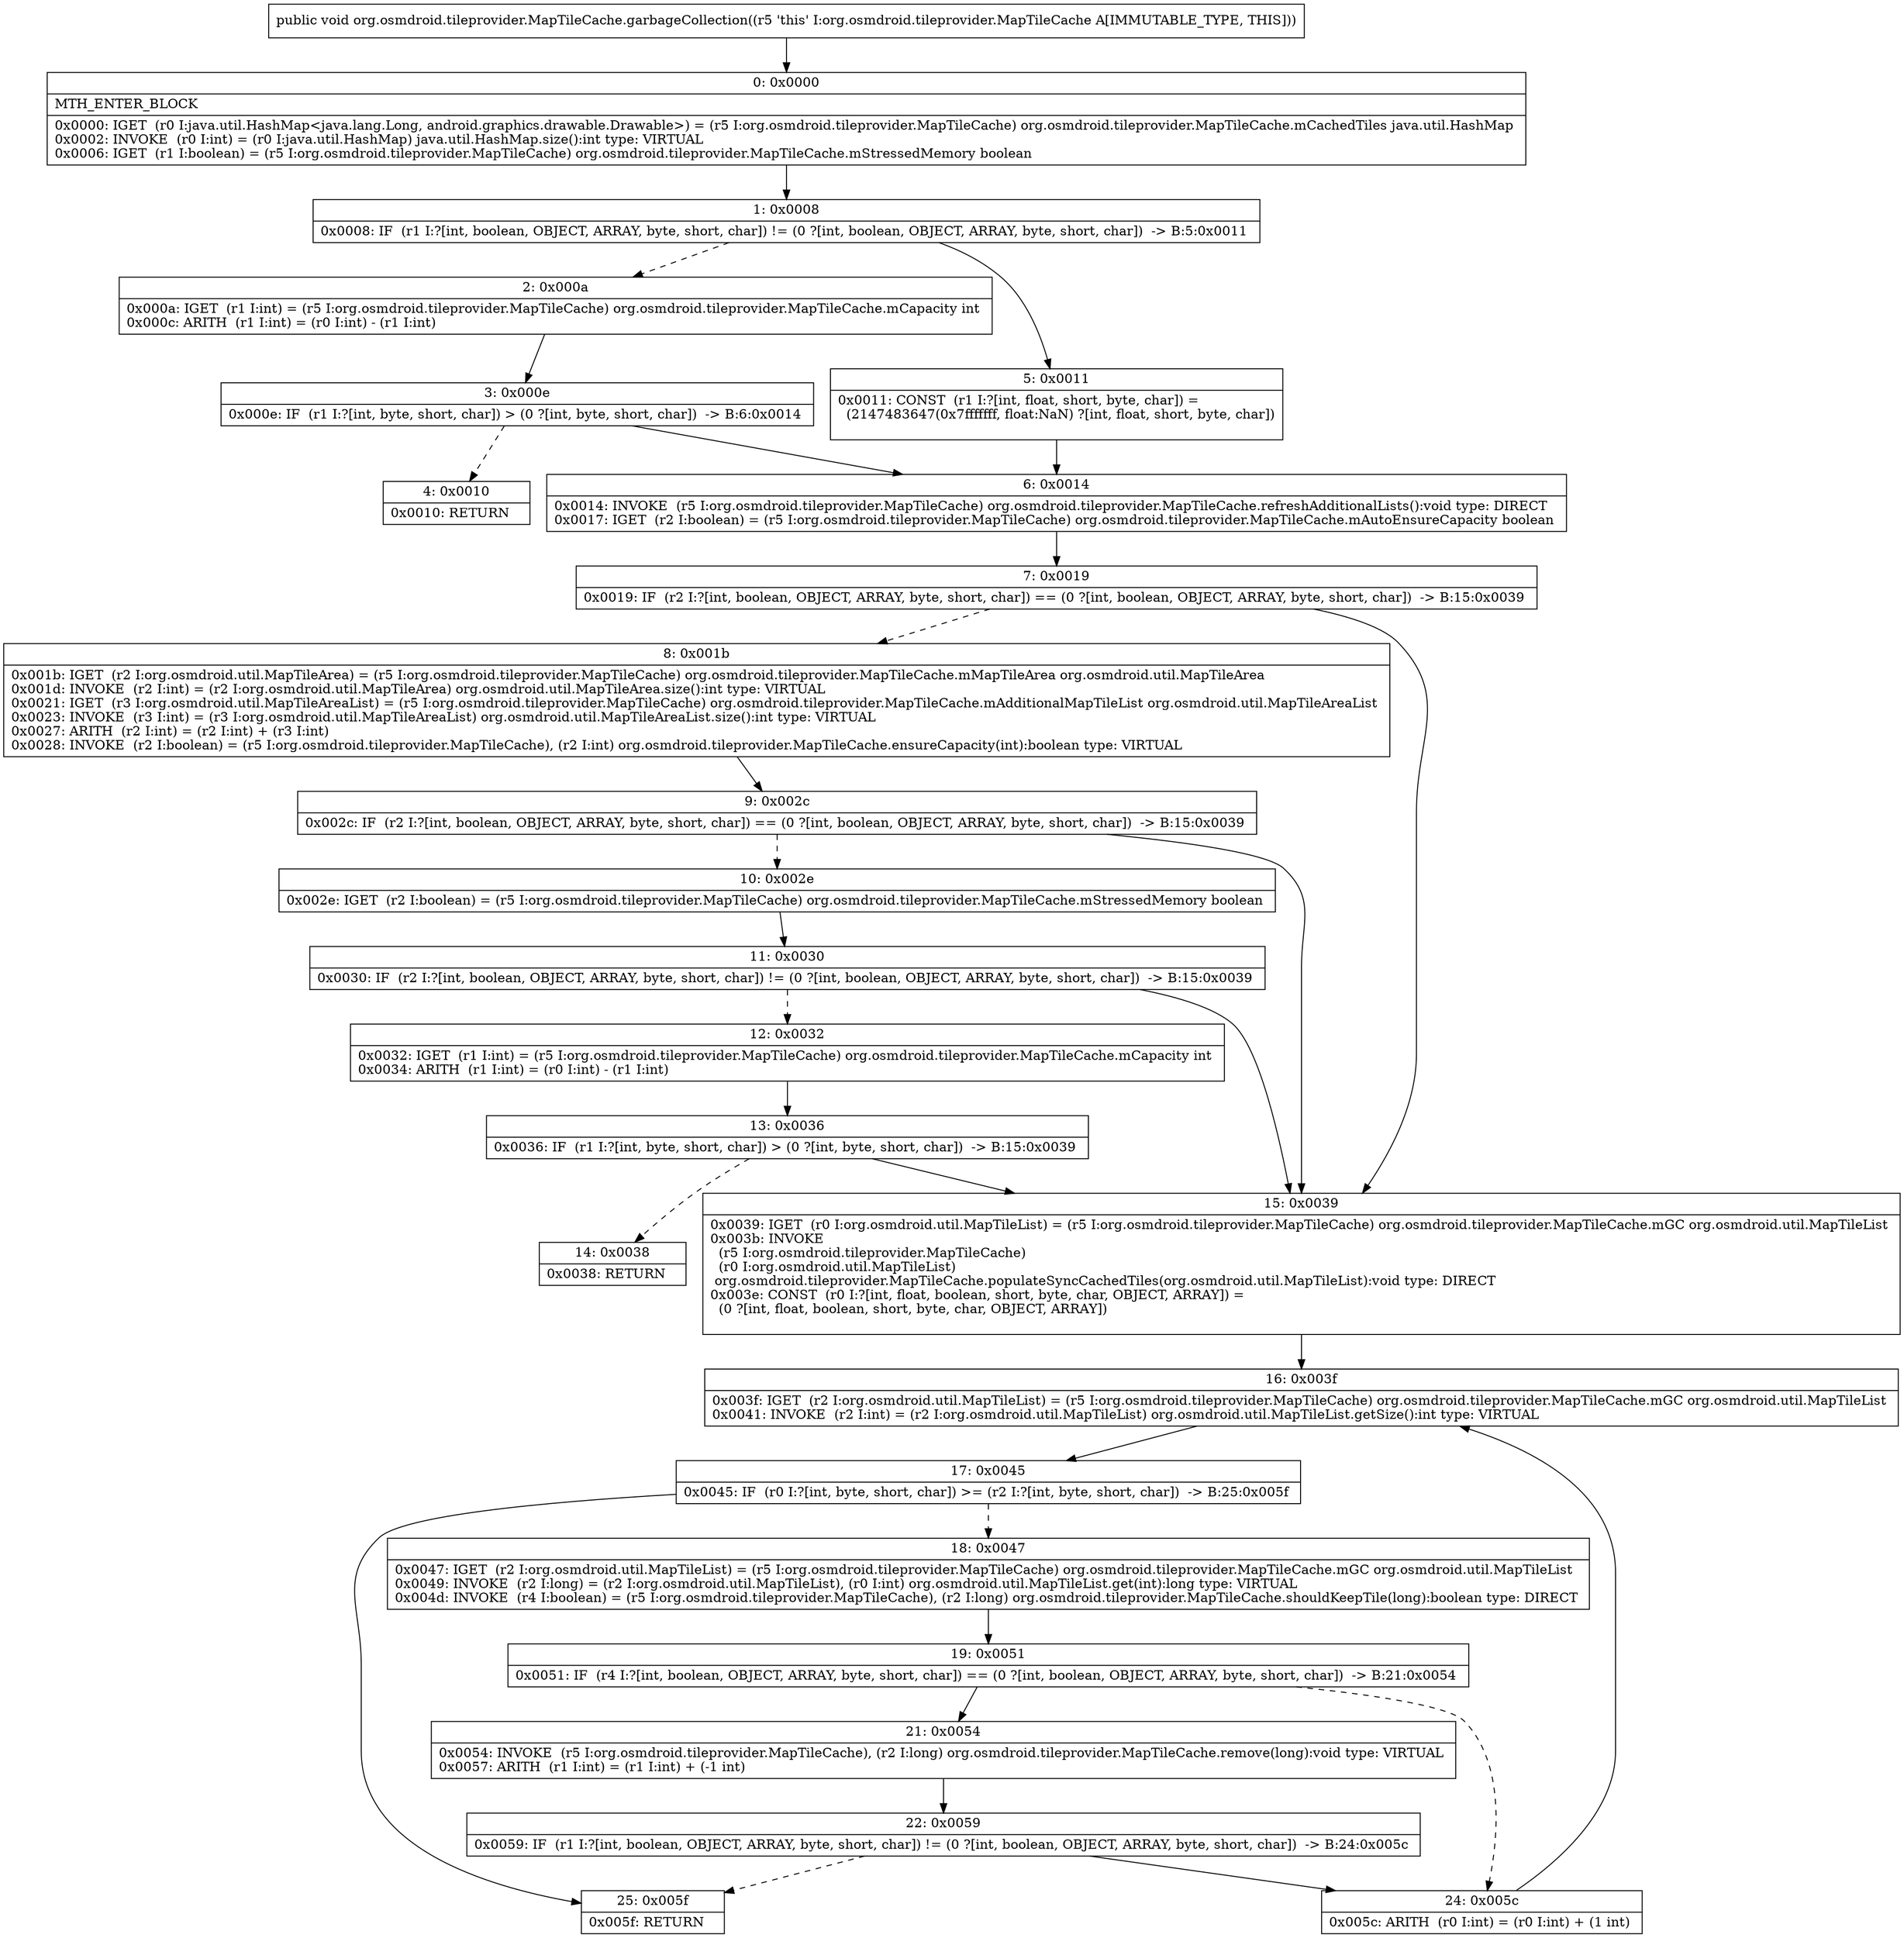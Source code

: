 digraph "CFG fororg.osmdroid.tileprovider.MapTileCache.garbageCollection()V" {
Node_0 [shape=record,label="{0\:\ 0x0000|MTH_ENTER_BLOCK\l|0x0000: IGET  (r0 I:java.util.HashMap\<java.lang.Long, android.graphics.drawable.Drawable\>) = (r5 I:org.osmdroid.tileprovider.MapTileCache) org.osmdroid.tileprovider.MapTileCache.mCachedTiles java.util.HashMap \l0x0002: INVOKE  (r0 I:int) = (r0 I:java.util.HashMap) java.util.HashMap.size():int type: VIRTUAL \l0x0006: IGET  (r1 I:boolean) = (r5 I:org.osmdroid.tileprovider.MapTileCache) org.osmdroid.tileprovider.MapTileCache.mStressedMemory boolean \l}"];
Node_1 [shape=record,label="{1\:\ 0x0008|0x0008: IF  (r1 I:?[int, boolean, OBJECT, ARRAY, byte, short, char]) != (0 ?[int, boolean, OBJECT, ARRAY, byte, short, char])  \-\> B:5:0x0011 \l}"];
Node_2 [shape=record,label="{2\:\ 0x000a|0x000a: IGET  (r1 I:int) = (r5 I:org.osmdroid.tileprovider.MapTileCache) org.osmdroid.tileprovider.MapTileCache.mCapacity int \l0x000c: ARITH  (r1 I:int) = (r0 I:int) \- (r1 I:int) \l}"];
Node_3 [shape=record,label="{3\:\ 0x000e|0x000e: IF  (r1 I:?[int, byte, short, char]) \> (0 ?[int, byte, short, char])  \-\> B:6:0x0014 \l}"];
Node_4 [shape=record,label="{4\:\ 0x0010|0x0010: RETURN   \l}"];
Node_5 [shape=record,label="{5\:\ 0x0011|0x0011: CONST  (r1 I:?[int, float, short, byte, char]) = \l  (2147483647(0x7fffffff, float:NaN) ?[int, float, short, byte, char])\l \l}"];
Node_6 [shape=record,label="{6\:\ 0x0014|0x0014: INVOKE  (r5 I:org.osmdroid.tileprovider.MapTileCache) org.osmdroid.tileprovider.MapTileCache.refreshAdditionalLists():void type: DIRECT \l0x0017: IGET  (r2 I:boolean) = (r5 I:org.osmdroid.tileprovider.MapTileCache) org.osmdroid.tileprovider.MapTileCache.mAutoEnsureCapacity boolean \l}"];
Node_7 [shape=record,label="{7\:\ 0x0019|0x0019: IF  (r2 I:?[int, boolean, OBJECT, ARRAY, byte, short, char]) == (0 ?[int, boolean, OBJECT, ARRAY, byte, short, char])  \-\> B:15:0x0039 \l}"];
Node_8 [shape=record,label="{8\:\ 0x001b|0x001b: IGET  (r2 I:org.osmdroid.util.MapTileArea) = (r5 I:org.osmdroid.tileprovider.MapTileCache) org.osmdroid.tileprovider.MapTileCache.mMapTileArea org.osmdroid.util.MapTileArea \l0x001d: INVOKE  (r2 I:int) = (r2 I:org.osmdroid.util.MapTileArea) org.osmdroid.util.MapTileArea.size():int type: VIRTUAL \l0x0021: IGET  (r3 I:org.osmdroid.util.MapTileAreaList) = (r5 I:org.osmdroid.tileprovider.MapTileCache) org.osmdroid.tileprovider.MapTileCache.mAdditionalMapTileList org.osmdroid.util.MapTileAreaList \l0x0023: INVOKE  (r3 I:int) = (r3 I:org.osmdroid.util.MapTileAreaList) org.osmdroid.util.MapTileAreaList.size():int type: VIRTUAL \l0x0027: ARITH  (r2 I:int) = (r2 I:int) + (r3 I:int) \l0x0028: INVOKE  (r2 I:boolean) = (r5 I:org.osmdroid.tileprovider.MapTileCache), (r2 I:int) org.osmdroid.tileprovider.MapTileCache.ensureCapacity(int):boolean type: VIRTUAL \l}"];
Node_9 [shape=record,label="{9\:\ 0x002c|0x002c: IF  (r2 I:?[int, boolean, OBJECT, ARRAY, byte, short, char]) == (0 ?[int, boolean, OBJECT, ARRAY, byte, short, char])  \-\> B:15:0x0039 \l}"];
Node_10 [shape=record,label="{10\:\ 0x002e|0x002e: IGET  (r2 I:boolean) = (r5 I:org.osmdroid.tileprovider.MapTileCache) org.osmdroid.tileprovider.MapTileCache.mStressedMemory boolean \l}"];
Node_11 [shape=record,label="{11\:\ 0x0030|0x0030: IF  (r2 I:?[int, boolean, OBJECT, ARRAY, byte, short, char]) != (0 ?[int, boolean, OBJECT, ARRAY, byte, short, char])  \-\> B:15:0x0039 \l}"];
Node_12 [shape=record,label="{12\:\ 0x0032|0x0032: IGET  (r1 I:int) = (r5 I:org.osmdroid.tileprovider.MapTileCache) org.osmdroid.tileprovider.MapTileCache.mCapacity int \l0x0034: ARITH  (r1 I:int) = (r0 I:int) \- (r1 I:int) \l}"];
Node_13 [shape=record,label="{13\:\ 0x0036|0x0036: IF  (r1 I:?[int, byte, short, char]) \> (0 ?[int, byte, short, char])  \-\> B:15:0x0039 \l}"];
Node_14 [shape=record,label="{14\:\ 0x0038|0x0038: RETURN   \l}"];
Node_15 [shape=record,label="{15\:\ 0x0039|0x0039: IGET  (r0 I:org.osmdroid.util.MapTileList) = (r5 I:org.osmdroid.tileprovider.MapTileCache) org.osmdroid.tileprovider.MapTileCache.mGC org.osmdroid.util.MapTileList \l0x003b: INVOKE  \l  (r5 I:org.osmdroid.tileprovider.MapTileCache)\l  (r0 I:org.osmdroid.util.MapTileList)\l org.osmdroid.tileprovider.MapTileCache.populateSyncCachedTiles(org.osmdroid.util.MapTileList):void type: DIRECT \l0x003e: CONST  (r0 I:?[int, float, boolean, short, byte, char, OBJECT, ARRAY]) = \l  (0 ?[int, float, boolean, short, byte, char, OBJECT, ARRAY])\l \l}"];
Node_16 [shape=record,label="{16\:\ 0x003f|0x003f: IGET  (r2 I:org.osmdroid.util.MapTileList) = (r5 I:org.osmdroid.tileprovider.MapTileCache) org.osmdroid.tileprovider.MapTileCache.mGC org.osmdroid.util.MapTileList \l0x0041: INVOKE  (r2 I:int) = (r2 I:org.osmdroid.util.MapTileList) org.osmdroid.util.MapTileList.getSize():int type: VIRTUAL \l}"];
Node_17 [shape=record,label="{17\:\ 0x0045|0x0045: IF  (r0 I:?[int, byte, short, char]) \>= (r2 I:?[int, byte, short, char])  \-\> B:25:0x005f \l}"];
Node_18 [shape=record,label="{18\:\ 0x0047|0x0047: IGET  (r2 I:org.osmdroid.util.MapTileList) = (r5 I:org.osmdroid.tileprovider.MapTileCache) org.osmdroid.tileprovider.MapTileCache.mGC org.osmdroid.util.MapTileList \l0x0049: INVOKE  (r2 I:long) = (r2 I:org.osmdroid.util.MapTileList), (r0 I:int) org.osmdroid.util.MapTileList.get(int):long type: VIRTUAL \l0x004d: INVOKE  (r4 I:boolean) = (r5 I:org.osmdroid.tileprovider.MapTileCache), (r2 I:long) org.osmdroid.tileprovider.MapTileCache.shouldKeepTile(long):boolean type: DIRECT \l}"];
Node_19 [shape=record,label="{19\:\ 0x0051|0x0051: IF  (r4 I:?[int, boolean, OBJECT, ARRAY, byte, short, char]) == (0 ?[int, boolean, OBJECT, ARRAY, byte, short, char])  \-\> B:21:0x0054 \l}"];
Node_21 [shape=record,label="{21\:\ 0x0054|0x0054: INVOKE  (r5 I:org.osmdroid.tileprovider.MapTileCache), (r2 I:long) org.osmdroid.tileprovider.MapTileCache.remove(long):void type: VIRTUAL \l0x0057: ARITH  (r1 I:int) = (r1 I:int) + (\-1 int) \l}"];
Node_22 [shape=record,label="{22\:\ 0x0059|0x0059: IF  (r1 I:?[int, boolean, OBJECT, ARRAY, byte, short, char]) != (0 ?[int, boolean, OBJECT, ARRAY, byte, short, char])  \-\> B:24:0x005c \l}"];
Node_24 [shape=record,label="{24\:\ 0x005c|0x005c: ARITH  (r0 I:int) = (r0 I:int) + (1 int) \l}"];
Node_25 [shape=record,label="{25\:\ 0x005f|0x005f: RETURN   \l}"];
MethodNode[shape=record,label="{public void org.osmdroid.tileprovider.MapTileCache.garbageCollection((r5 'this' I:org.osmdroid.tileprovider.MapTileCache A[IMMUTABLE_TYPE, THIS])) }"];
MethodNode -> Node_0;
Node_0 -> Node_1;
Node_1 -> Node_2[style=dashed];
Node_1 -> Node_5;
Node_2 -> Node_3;
Node_3 -> Node_4[style=dashed];
Node_3 -> Node_6;
Node_5 -> Node_6;
Node_6 -> Node_7;
Node_7 -> Node_8[style=dashed];
Node_7 -> Node_15;
Node_8 -> Node_9;
Node_9 -> Node_10[style=dashed];
Node_9 -> Node_15;
Node_10 -> Node_11;
Node_11 -> Node_12[style=dashed];
Node_11 -> Node_15;
Node_12 -> Node_13;
Node_13 -> Node_14[style=dashed];
Node_13 -> Node_15;
Node_15 -> Node_16;
Node_16 -> Node_17;
Node_17 -> Node_18[style=dashed];
Node_17 -> Node_25;
Node_18 -> Node_19;
Node_19 -> Node_21;
Node_19 -> Node_24[style=dashed];
Node_21 -> Node_22;
Node_22 -> Node_24;
Node_22 -> Node_25[style=dashed];
Node_24 -> Node_16;
}

